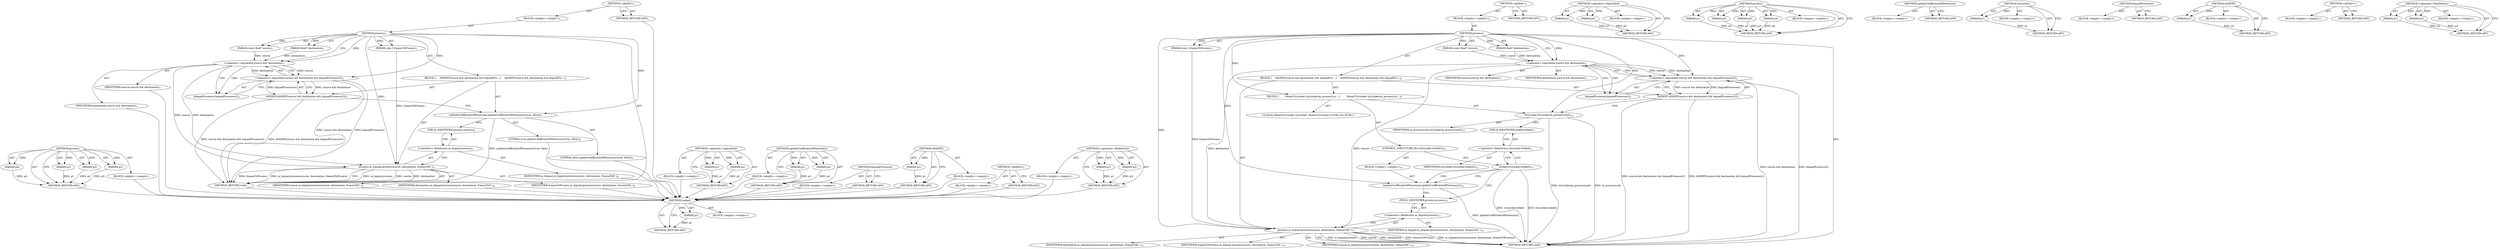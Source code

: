 digraph "&lt;operator&gt;.fieldAccess" {
vulnerable_67 [label=<(METHOD,process)>];
vulnerable_68 [label=<(PARAM,p1)>];
vulnerable_69 [label=<(PARAM,p2)>];
vulnerable_70 [label=<(PARAM,p3)>];
vulnerable_71 [label=<(PARAM,p4)>];
vulnerable_72 [label=<(BLOCK,&lt;empty&gt;,&lt;empty&gt;)>];
vulnerable_73 [label=<(METHOD_RETURN,ANY)>];
vulnerable_6 [label=<(METHOD,&lt;global&gt;)<SUB>1</SUB>>];
vulnerable_7 [label=<(BLOCK,&lt;empty&gt;,&lt;empty&gt;)<SUB>1</SUB>>];
vulnerable_8 [label=<(METHOD,process)<SUB>1</SUB>>];
vulnerable_9 [label=<(PARAM,const float* source)<SUB>1</SUB>>];
vulnerable_10 [label=<(PARAM,float* destination)<SUB>1</SUB>>];
vulnerable_11 [label=<(PARAM,size_t framesToProcess)<SUB>1</SUB>>];
vulnerable_12 [label=<(BLOCK,{
    ASSERT(source &amp;&amp; destination &amp;&amp; biquadPro...,{
    ASSERT(source &amp;&amp; destination &amp;&amp; biquadPro...)<SUB>2</SUB>>];
vulnerable_13 [label=<(ASSERT,ASSERT(source &amp;&amp; destination &amp;&amp; biquadProcessor()))<SUB>3</SUB>>];
vulnerable_14 [label=<(&lt;operator&gt;.logicalAnd,source &amp;&amp; destination &amp;&amp; biquadProcessor())<SUB>3</SUB>>];
vulnerable_15 [label=<(&lt;operator&gt;.logicalAnd,source &amp;&amp; destination)<SUB>3</SUB>>];
vulnerable_16 [label=<(IDENTIFIER,source,source &amp;&amp; destination)<SUB>3</SUB>>];
vulnerable_17 [label=<(IDENTIFIER,destination,source &amp;&amp; destination)<SUB>3</SUB>>];
vulnerable_18 [label=<(biquadProcessor,biquadProcessor())<SUB>3</SUB>>];
vulnerable_19 [label=<(updateCoefficientsIfNecessary,updateCoefficientsIfNecessary(true, false))<SUB>6</SUB>>];
vulnerable_20 [label=<(LITERAL,true,updateCoefficientsIfNecessary(true, false))<SUB>6</SUB>>];
vulnerable_21 [label=<(LITERAL,false,updateCoefficientsIfNecessary(true, false))<SUB>6</SUB>>];
vulnerable_22 [label=<(process,m_biquad.process(source, destination, framesToP...)<SUB>8</SUB>>];
vulnerable_23 [label=<(&lt;operator&gt;.fieldAccess,m_biquad.process)<SUB>8</SUB>>];
vulnerable_24 [label=<(IDENTIFIER,m_biquad,m_biquad.process(source, destination, framesToP...)<SUB>8</SUB>>];
vulnerable_25 [label=<(FIELD_IDENTIFIER,process,process)<SUB>8</SUB>>];
vulnerable_26 [label=<(IDENTIFIER,source,m_biquad.process(source, destination, framesToP...)<SUB>8</SUB>>];
vulnerable_27 [label=<(IDENTIFIER,destination,m_biquad.process(source, destination, framesToP...)<SUB>8</SUB>>];
vulnerable_28 [label=<(IDENTIFIER,framesToProcess,m_biquad.process(source, destination, framesToP...)<SUB>8</SUB>>];
vulnerable_29 [label=<(METHOD_RETURN,void)<SUB>1</SUB>>];
vulnerable_31 [label=<(METHOD_RETURN,ANY)<SUB>1</SUB>>];
vulnerable_54 [label=<(METHOD,&lt;operator&gt;.logicalAnd)>];
vulnerable_55 [label=<(PARAM,p1)>];
vulnerable_56 [label=<(PARAM,p2)>];
vulnerable_57 [label=<(BLOCK,&lt;empty&gt;,&lt;empty&gt;)>];
vulnerable_58 [label=<(METHOD_RETURN,ANY)>];
vulnerable_62 [label=<(METHOD,updateCoefficientsIfNecessary)>];
vulnerable_63 [label=<(PARAM,p1)>];
vulnerable_64 [label=<(PARAM,p2)>];
vulnerable_65 [label=<(BLOCK,&lt;empty&gt;,&lt;empty&gt;)>];
vulnerable_66 [label=<(METHOD_RETURN,ANY)>];
vulnerable_59 [label=<(METHOD,biquadProcessor)>];
vulnerable_60 [label=<(BLOCK,&lt;empty&gt;,&lt;empty&gt;)>];
vulnerable_61 [label=<(METHOD_RETURN,ANY)>];
vulnerable_50 [label=<(METHOD,ASSERT)>];
vulnerable_51 [label=<(PARAM,p1)>];
vulnerable_52 [label=<(BLOCK,&lt;empty&gt;,&lt;empty&gt;)>];
vulnerable_53 [label=<(METHOD_RETURN,ANY)>];
vulnerable_44 [label=<(METHOD,&lt;global&gt;)<SUB>1</SUB>>];
vulnerable_45 [label=<(BLOCK,&lt;empty&gt;,&lt;empty&gt;)>];
vulnerable_46 [label=<(METHOD_RETURN,ANY)>];
vulnerable_74 [label=<(METHOD,&lt;operator&gt;.fieldAccess)>];
vulnerable_75 [label=<(PARAM,p1)>];
vulnerable_76 [label=<(PARAM,p2)>];
vulnerable_77 [label=<(BLOCK,&lt;empty&gt;,&lt;empty&gt;)>];
vulnerable_78 [label=<(METHOD_RETURN,ANY)>];
fixed_74 [label=<(METHOD,locked)>];
fixed_75 [label=<(PARAM,p1)>];
fixed_76 [label=<(BLOCK,&lt;empty&gt;,&lt;empty&gt;)>];
fixed_77 [label=<(METHOD_RETURN,ANY)>];
fixed_6 [label=<(METHOD,&lt;global&gt;)<SUB>1</SUB>>];
fixed_7 [label=<(BLOCK,&lt;empty&gt;,&lt;empty&gt;)<SUB>1</SUB>>];
fixed_8 [label=<(METHOD,process)<SUB>1</SUB>>];
fixed_9 [label=<(PARAM,const float* source)<SUB>1</SUB>>];
fixed_10 [label=<(PARAM,float* destination)<SUB>1</SUB>>];
fixed_11 [label=<(PARAM,size_t framesToProcess)<SUB>1</SUB>>];
fixed_12 [label=<(BLOCK,{
    ASSERT(source &amp;&amp; destination &amp;&amp; biquadPro...,{
    ASSERT(source &amp;&amp; destination &amp;&amp; biquadPro...)<SUB>2</SUB>>];
fixed_13 [label=<(ASSERT,ASSERT(source &amp;&amp; destination &amp;&amp; biquadProcessor()))<SUB>3</SUB>>];
fixed_14 [label=<(&lt;operator&gt;.logicalAnd,source &amp;&amp; destination &amp;&amp; biquadProcessor())<SUB>3</SUB>>];
fixed_15 [label=<(&lt;operator&gt;.logicalAnd,source &amp;&amp; destination)<SUB>3</SUB>>];
fixed_16 [label=<(IDENTIFIER,source,source &amp;&amp; destination)<SUB>3</SUB>>];
fixed_17 [label=<(IDENTIFIER,destination,source &amp;&amp; destination)<SUB>3</SUB>>];
fixed_18 [label=<(biquadProcessor,biquadProcessor())<SUB>3</SUB>>];
fixed_19 [label=<(BLOCK,{
        MutexTryLocker tryLocker(m_processLoc...,{
        MutexTryLocker tryLocker(m_processLoc...)<SUB>9</SUB>>];
fixed_20 [label="<(LOCAL,MutexTryLocker tryLocker: MutexTryLocker)<SUB>10</SUB>>"];
fixed_21 [label=<(tryLocker,tryLocker(m_processLock))<SUB>10</SUB>>];
fixed_22 [label=<(IDENTIFIER,m_processLock,tryLocker(m_processLock))<SUB>10</SUB>>];
fixed_23 [label=<(CONTROL_STRUCTURE,IF,if (tryLocker.locked()))<SUB>11</SUB>>];
fixed_24 [label=<(locked,tryLocker.locked())<SUB>11</SUB>>];
fixed_25 [label=<(&lt;operator&gt;.fieldAccess,tryLocker.locked)<SUB>11</SUB>>];
fixed_26 [label=<(IDENTIFIER,tryLocker,tryLocker.locked())<SUB>11</SUB>>];
fixed_27 [label=<(FIELD_IDENTIFIER,locked,locked)<SUB>11</SUB>>];
fixed_28 [label=<(BLOCK,&lt;empty&gt;,&lt;empty&gt;)<SUB>12</SUB>>];
fixed_29 [label=<(updateCoefficientsIfNecessary,updateCoefficientsIfNecessary())<SUB>12</SUB>>];
fixed_30 [label=<(process,m_biquad.process(source, destination, framesToP...)<SUB>15</SUB>>];
fixed_31 [label=<(&lt;operator&gt;.fieldAccess,m_biquad.process)<SUB>15</SUB>>];
fixed_32 [label=<(IDENTIFIER,m_biquad,m_biquad.process(source, destination, framesToP...)<SUB>15</SUB>>];
fixed_33 [label=<(FIELD_IDENTIFIER,process,process)<SUB>15</SUB>>];
fixed_34 [label=<(IDENTIFIER,source,m_biquad.process(source, destination, framesToP...)<SUB>15</SUB>>];
fixed_35 [label=<(IDENTIFIER,destination,m_biquad.process(source, destination, framesToP...)<SUB>15</SUB>>];
fixed_36 [label=<(IDENTIFIER,framesToProcess,m_biquad.process(source, destination, framesToP...)<SUB>15</SUB>>];
fixed_37 [label=<(METHOD_RETURN,void)<SUB>1</SUB>>];
fixed_39 [label=<(METHOD_RETURN,ANY)<SUB>1</SUB>>];
fixed_62 [label=<(METHOD,&lt;operator&gt;.logicalAnd)>];
fixed_63 [label=<(PARAM,p1)>];
fixed_64 [label=<(PARAM,p2)>];
fixed_65 [label=<(BLOCK,&lt;empty&gt;,&lt;empty&gt;)>];
fixed_66 [label=<(METHOD_RETURN,ANY)>];
fixed_86 [label=<(METHOD,process)>];
fixed_87 [label=<(PARAM,p1)>];
fixed_88 [label=<(PARAM,p2)>];
fixed_89 [label=<(PARAM,p3)>];
fixed_90 [label=<(PARAM,p4)>];
fixed_91 [label=<(BLOCK,&lt;empty&gt;,&lt;empty&gt;)>];
fixed_92 [label=<(METHOD_RETURN,ANY)>];
fixed_83 [label=<(METHOD,updateCoefficientsIfNecessary)>];
fixed_84 [label=<(BLOCK,&lt;empty&gt;,&lt;empty&gt;)>];
fixed_85 [label=<(METHOD_RETURN,ANY)>];
fixed_70 [label=<(METHOD,tryLocker)>];
fixed_71 [label=<(PARAM,p1)>];
fixed_72 [label=<(BLOCK,&lt;empty&gt;,&lt;empty&gt;)>];
fixed_73 [label=<(METHOD_RETURN,ANY)>];
fixed_67 [label=<(METHOD,biquadProcessor)>];
fixed_68 [label=<(BLOCK,&lt;empty&gt;,&lt;empty&gt;)>];
fixed_69 [label=<(METHOD_RETURN,ANY)>];
fixed_58 [label=<(METHOD,ASSERT)>];
fixed_59 [label=<(PARAM,p1)>];
fixed_60 [label=<(BLOCK,&lt;empty&gt;,&lt;empty&gt;)>];
fixed_61 [label=<(METHOD_RETURN,ANY)>];
fixed_52 [label=<(METHOD,&lt;global&gt;)<SUB>1</SUB>>];
fixed_53 [label=<(BLOCK,&lt;empty&gt;,&lt;empty&gt;)>];
fixed_54 [label=<(METHOD_RETURN,ANY)>];
fixed_78 [label=<(METHOD,&lt;operator&gt;.fieldAccess)>];
fixed_79 [label=<(PARAM,p1)>];
fixed_80 [label=<(PARAM,p2)>];
fixed_81 [label=<(BLOCK,&lt;empty&gt;,&lt;empty&gt;)>];
fixed_82 [label=<(METHOD_RETURN,ANY)>];
vulnerable_67 -> vulnerable_68  [key=0, label="AST: "];
vulnerable_67 -> vulnerable_68  [key=1, label="DDG: "];
vulnerable_67 -> vulnerable_72  [key=0, label="AST: "];
vulnerable_67 -> vulnerable_69  [key=0, label="AST: "];
vulnerable_67 -> vulnerable_69  [key=1, label="DDG: "];
vulnerable_67 -> vulnerable_73  [key=0, label="AST: "];
vulnerable_67 -> vulnerable_73  [key=1, label="CFG: "];
vulnerable_67 -> vulnerable_70  [key=0, label="AST: "];
vulnerable_67 -> vulnerable_70  [key=1, label="DDG: "];
vulnerable_67 -> vulnerable_71  [key=0, label="AST: "];
vulnerable_67 -> vulnerable_71  [key=1, label="DDG: "];
vulnerable_68 -> vulnerable_73  [key=0, label="DDG: p1"];
vulnerable_69 -> vulnerable_73  [key=0, label="DDG: p2"];
vulnerable_70 -> vulnerable_73  [key=0, label="DDG: p3"];
vulnerable_71 -> vulnerable_73  [key=0, label="DDG: p4"];
vulnerable_72 -> fixed_74  [key=0];
vulnerable_73 -> fixed_74  [key=0];
vulnerable_6 -> vulnerable_7  [key=0, label="AST: "];
vulnerable_6 -> vulnerable_31  [key=0, label="AST: "];
vulnerable_6 -> vulnerable_31  [key=1, label="CFG: "];
vulnerable_7 -> vulnerable_8  [key=0, label="AST: "];
vulnerable_8 -> vulnerable_9  [key=0, label="AST: "];
vulnerable_8 -> vulnerable_9  [key=1, label="DDG: "];
vulnerable_8 -> vulnerable_10  [key=0, label="AST: "];
vulnerable_8 -> vulnerable_10  [key=1, label="DDG: "];
vulnerable_8 -> vulnerable_11  [key=0, label="AST: "];
vulnerable_8 -> vulnerable_11  [key=1, label="DDG: "];
vulnerable_8 -> vulnerable_12  [key=0, label="AST: "];
vulnerable_8 -> vulnerable_29  [key=0, label="AST: "];
vulnerable_8 -> vulnerable_15  [key=0, label="CFG: "];
vulnerable_8 -> vulnerable_15  [key=1, label="DDG: "];
vulnerable_8 -> vulnerable_19  [key=0, label="DDG: "];
vulnerable_8 -> vulnerable_22  [key=0, label="DDG: "];
vulnerable_8 -> vulnerable_14  [key=0, label="DDG: "];
vulnerable_9 -> vulnerable_15  [key=0, label="DDG: source"];
vulnerable_10 -> vulnerable_15  [key=0, label="DDG: destination"];
vulnerable_11 -> vulnerable_22  [key=0, label="DDG: framesToProcess"];
vulnerable_12 -> vulnerable_13  [key=0, label="AST: "];
vulnerable_12 -> vulnerable_19  [key=0, label="AST: "];
vulnerable_12 -> vulnerable_22  [key=0, label="AST: "];
vulnerable_13 -> vulnerable_14  [key=0, label="AST: "];
vulnerable_13 -> vulnerable_19  [key=0, label="CFG: "];
vulnerable_13 -> vulnerable_29  [key=0, label="DDG: source &amp;&amp; destination &amp;&amp; biquadProcessor()"];
vulnerable_13 -> vulnerable_29  [key=1, label="DDG: ASSERT(source &amp;&amp; destination &amp;&amp; biquadProcessor())"];
vulnerable_14 -> vulnerable_15  [key=0, label="AST: "];
vulnerable_14 -> vulnerable_18  [key=0, label="AST: "];
vulnerable_14 -> vulnerable_13  [key=0, label="CFG: "];
vulnerable_14 -> vulnerable_13  [key=1, label="DDG: source &amp;&amp; destination"];
vulnerable_14 -> vulnerable_13  [key=2, label="DDG: biquadProcessor()"];
vulnerable_14 -> vulnerable_29  [key=0, label="DDG: source &amp;&amp; destination"];
vulnerable_14 -> vulnerable_29  [key=1, label="DDG: biquadProcessor()"];
vulnerable_15 -> vulnerable_16  [key=0, label="AST: "];
vulnerable_15 -> vulnerable_17  [key=0, label="AST: "];
vulnerable_15 -> vulnerable_18  [key=0, label="CFG: "];
vulnerable_15 -> vulnerable_18  [key=1, label="CDG: "];
vulnerable_15 -> vulnerable_14  [key=0, label="CFG: "];
vulnerable_15 -> vulnerable_14  [key=1, label="DDG: source"];
vulnerable_15 -> vulnerable_14  [key=2, label="DDG: destination"];
vulnerable_15 -> vulnerable_22  [key=0, label="DDG: source"];
vulnerable_15 -> vulnerable_22  [key=1, label="DDG: destination"];
vulnerable_16 -> fixed_74  [key=0];
vulnerable_17 -> fixed_74  [key=0];
vulnerable_18 -> vulnerable_14  [key=0, label="CFG: "];
vulnerable_19 -> vulnerable_20  [key=0, label="AST: "];
vulnerable_19 -> vulnerable_21  [key=0, label="AST: "];
vulnerable_19 -> vulnerable_25  [key=0, label="CFG: "];
vulnerable_19 -> vulnerable_29  [key=0, label="DDG: updateCoefficientsIfNecessary(true, false)"];
vulnerable_20 -> fixed_74  [key=0];
vulnerable_21 -> fixed_74  [key=0];
vulnerable_22 -> vulnerable_23  [key=0, label="AST: "];
vulnerable_22 -> vulnerable_26  [key=0, label="AST: "];
vulnerable_22 -> vulnerable_27  [key=0, label="AST: "];
vulnerable_22 -> vulnerable_28  [key=0, label="AST: "];
vulnerable_22 -> vulnerable_29  [key=0, label="CFG: "];
vulnerable_22 -> vulnerable_29  [key=1, label="DDG: m_biquad.process"];
vulnerable_22 -> vulnerable_29  [key=2, label="DDG: source"];
vulnerable_22 -> vulnerable_29  [key=3, label="DDG: destination"];
vulnerable_22 -> vulnerable_29  [key=4, label="DDG: framesToProcess"];
vulnerable_22 -> vulnerable_29  [key=5, label="DDG: m_biquad.process(source, destination, framesToProcess)"];
vulnerable_23 -> vulnerable_24  [key=0, label="AST: "];
vulnerable_23 -> vulnerable_25  [key=0, label="AST: "];
vulnerable_23 -> vulnerable_22  [key=0, label="CFG: "];
vulnerable_24 -> fixed_74  [key=0];
vulnerable_25 -> vulnerable_23  [key=0, label="CFG: "];
vulnerable_26 -> fixed_74  [key=0];
vulnerable_27 -> fixed_74  [key=0];
vulnerable_28 -> fixed_74  [key=0];
vulnerable_29 -> fixed_74  [key=0];
vulnerable_31 -> fixed_74  [key=0];
vulnerable_54 -> vulnerable_55  [key=0, label="AST: "];
vulnerable_54 -> vulnerable_55  [key=1, label="DDG: "];
vulnerable_54 -> vulnerable_57  [key=0, label="AST: "];
vulnerable_54 -> vulnerable_56  [key=0, label="AST: "];
vulnerable_54 -> vulnerable_56  [key=1, label="DDG: "];
vulnerable_54 -> vulnerable_58  [key=0, label="AST: "];
vulnerable_54 -> vulnerable_58  [key=1, label="CFG: "];
vulnerable_55 -> vulnerable_58  [key=0, label="DDG: p1"];
vulnerable_56 -> vulnerable_58  [key=0, label="DDG: p2"];
vulnerable_57 -> fixed_74  [key=0];
vulnerable_58 -> fixed_74  [key=0];
vulnerable_62 -> vulnerable_63  [key=0, label="AST: "];
vulnerable_62 -> vulnerable_63  [key=1, label="DDG: "];
vulnerable_62 -> vulnerable_65  [key=0, label="AST: "];
vulnerable_62 -> vulnerable_64  [key=0, label="AST: "];
vulnerable_62 -> vulnerable_64  [key=1, label="DDG: "];
vulnerable_62 -> vulnerable_66  [key=0, label="AST: "];
vulnerable_62 -> vulnerable_66  [key=1, label="CFG: "];
vulnerable_63 -> vulnerable_66  [key=0, label="DDG: p1"];
vulnerable_64 -> vulnerable_66  [key=0, label="DDG: p2"];
vulnerable_65 -> fixed_74  [key=0];
vulnerable_66 -> fixed_74  [key=0];
vulnerable_59 -> vulnerable_60  [key=0, label="AST: "];
vulnerable_59 -> vulnerable_61  [key=0, label="AST: "];
vulnerable_59 -> vulnerable_61  [key=1, label="CFG: "];
vulnerable_60 -> fixed_74  [key=0];
vulnerable_61 -> fixed_74  [key=0];
vulnerable_50 -> vulnerable_51  [key=0, label="AST: "];
vulnerable_50 -> vulnerable_51  [key=1, label="DDG: "];
vulnerable_50 -> vulnerable_52  [key=0, label="AST: "];
vulnerable_50 -> vulnerable_53  [key=0, label="AST: "];
vulnerable_50 -> vulnerable_53  [key=1, label="CFG: "];
vulnerable_51 -> vulnerable_53  [key=0, label="DDG: p1"];
vulnerable_52 -> fixed_74  [key=0];
vulnerable_53 -> fixed_74  [key=0];
vulnerable_44 -> vulnerable_45  [key=0, label="AST: "];
vulnerable_44 -> vulnerable_46  [key=0, label="AST: "];
vulnerable_44 -> vulnerable_46  [key=1, label="CFG: "];
vulnerable_45 -> fixed_74  [key=0];
vulnerable_46 -> fixed_74  [key=0];
vulnerable_74 -> vulnerable_75  [key=0, label="AST: "];
vulnerable_74 -> vulnerable_75  [key=1, label="DDG: "];
vulnerable_74 -> vulnerable_77  [key=0, label="AST: "];
vulnerable_74 -> vulnerable_76  [key=0, label="AST: "];
vulnerable_74 -> vulnerable_76  [key=1, label="DDG: "];
vulnerable_74 -> vulnerable_78  [key=0, label="AST: "];
vulnerable_74 -> vulnerable_78  [key=1, label="CFG: "];
vulnerable_75 -> vulnerable_78  [key=0, label="DDG: p1"];
vulnerable_76 -> vulnerable_78  [key=0, label="DDG: p2"];
vulnerable_77 -> fixed_74  [key=0];
vulnerable_78 -> fixed_74  [key=0];
fixed_74 -> fixed_75  [key=0, label="AST: "];
fixed_74 -> fixed_75  [key=1, label="DDG: "];
fixed_74 -> fixed_76  [key=0, label="AST: "];
fixed_74 -> fixed_77  [key=0, label="AST: "];
fixed_74 -> fixed_77  [key=1, label="CFG: "];
fixed_75 -> fixed_77  [key=0, label="DDG: p1"];
fixed_6 -> fixed_7  [key=0, label="AST: "];
fixed_6 -> fixed_39  [key=0, label="AST: "];
fixed_6 -> fixed_39  [key=1, label="CFG: "];
fixed_7 -> fixed_8  [key=0, label="AST: "];
fixed_8 -> fixed_9  [key=0, label="AST: "];
fixed_8 -> fixed_9  [key=1, label="DDG: "];
fixed_8 -> fixed_10  [key=0, label="AST: "];
fixed_8 -> fixed_10  [key=1, label="DDG: "];
fixed_8 -> fixed_11  [key=0, label="AST: "];
fixed_8 -> fixed_11  [key=1, label="DDG: "];
fixed_8 -> fixed_12  [key=0, label="AST: "];
fixed_8 -> fixed_37  [key=0, label="AST: "];
fixed_8 -> fixed_15  [key=0, label="CFG: "];
fixed_8 -> fixed_15  [key=1, label="DDG: "];
fixed_8 -> fixed_19  [key=0, label="DDG: "];
fixed_8 -> fixed_30  [key=0, label="DDG: "];
fixed_8 -> fixed_14  [key=0, label="DDG: "];
fixed_8 -> fixed_21  [key=0, label="DDG: "];
fixed_8 -> fixed_29  [key=0, label="DDG: "];
fixed_9 -> fixed_15  [key=0, label="DDG: source"];
fixed_10 -> fixed_15  [key=0, label="DDG: destination"];
fixed_11 -> fixed_30  [key=0, label="DDG: framesToProcess"];
fixed_12 -> fixed_13  [key=0, label="AST: "];
fixed_12 -> fixed_19  [key=0, label="AST: "];
fixed_12 -> fixed_30  [key=0, label="AST: "];
fixed_13 -> fixed_14  [key=0, label="AST: "];
fixed_13 -> fixed_21  [key=0, label="CFG: "];
fixed_13 -> fixed_37  [key=0, label="DDG: source &amp;&amp; destination &amp;&amp; biquadProcessor()"];
fixed_13 -> fixed_37  [key=1, label="DDG: ASSERT(source &amp;&amp; destination &amp;&amp; biquadProcessor())"];
fixed_14 -> fixed_15  [key=0, label="AST: "];
fixed_14 -> fixed_18  [key=0, label="AST: "];
fixed_14 -> fixed_13  [key=0, label="CFG: "];
fixed_14 -> fixed_13  [key=1, label="DDG: source &amp;&amp; destination"];
fixed_14 -> fixed_13  [key=2, label="DDG: biquadProcessor()"];
fixed_14 -> fixed_37  [key=0, label="DDG: source &amp;&amp; destination"];
fixed_14 -> fixed_37  [key=1, label="DDG: biquadProcessor()"];
fixed_15 -> fixed_16  [key=0, label="AST: "];
fixed_15 -> fixed_17  [key=0, label="AST: "];
fixed_15 -> fixed_18  [key=0, label="CFG: "];
fixed_15 -> fixed_18  [key=1, label="CDG: "];
fixed_15 -> fixed_14  [key=0, label="CFG: "];
fixed_15 -> fixed_14  [key=1, label="DDG: source"];
fixed_15 -> fixed_14  [key=2, label="DDG: destination"];
fixed_15 -> fixed_30  [key=0, label="DDG: source"];
fixed_15 -> fixed_30  [key=1, label="DDG: destination"];
fixed_18 -> fixed_14  [key=0, label="CFG: "];
fixed_19 -> fixed_20  [key=0, label="AST: "];
fixed_19 -> fixed_21  [key=0, label="AST: "];
fixed_19 -> fixed_23  [key=0, label="AST: "];
fixed_21 -> fixed_22  [key=0, label="AST: "];
fixed_21 -> fixed_27  [key=0, label="CFG: "];
fixed_21 -> fixed_37  [key=0, label="DDG: tryLocker(m_processLock)"];
fixed_21 -> fixed_37  [key=1, label="DDG: m_processLock"];
fixed_23 -> fixed_24  [key=0, label="AST: "];
fixed_23 -> fixed_28  [key=0, label="AST: "];
fixed_24 -> fixed_25  [key=0, label="AST: "];
fixed_24 -> fixed_29  [key=0, label="CFG: "];
fixed_24 -> fixed_29  [key=1, label="CDG: "];
fixed_24 -> fixed_33  [key=0, label="CFG: "];
fixed_24 -> fixed_37  [key=0, label="DDG: tryLocker.locked"];
fixed_24 -> fixed_37  [key=1, label="DDG: tryLocker.locked()"];
fixed_25 -> fixed_26  [key=0, label="AST: "];
fixed_25 -> fixed_27  [key=0, label="AST: "];
fixed_25 -> fixed_24  [key=0, label="CFG: "];
fixed_27 -> fixed_25  [key=0, label="CFG: "];
fixed_28 -> fixed_29  [key=0, label="AST: "];
fixed_29 -> fixed_33  [key=0, label="CFG: "];
fixed_29 -> fixed_37  [key=0, label="DDG: updateCoefficientsIfNecessary()"];
fixed_30 -> fixed_31  [key=0, label="AST: "];
fixed_30 -> fixed_34  [key=0, label="AST: "];
fixed_30 -> fixed_35  [key=0, label="AST: "];
fixed_30 -> fixed_36  [key=0, label="AST: "];
fixed_30 -> fixed_37  [key=0, label="CFG: "];
fixed_30 -> fixed_37  [key=1, label="DDG: m_biquad.process"];
fixed_30 -> fixed_37  [key=2, label="DDG: source"];
fixed_30 -> fixed_37  [key=3, label="DDG: destination"];
fixed_30 -> fixed_37  [key=4, label="DDG: framesToProcess"];
fixed_30 -> fixed_37  [key=5, label="DDG: m_biquad.process(source, destination, framesToProcess)"];
fixed_31 -> fixed_32  [key=0, label="AST: "];
fixed_31 -> fixed_33  [key=0, label="AST: "];
fixed_31 -> fixed_30  [key=0, label="CFG: "];
fixed_33 -> fixed_31  [key=0, label="CFG: "];
fixed_62 -> fixed_63  [key=0, label="AST: "];
fixed_62 -> fixed_63  [key=1, label="DDG: "];
fixed_62 -> fixed_65  [key=0, label="AST: "];
fixed_62 -> fixed_64  [key=0, label="AST: "];
fixed_62 -> fixed_64  [key=1, label="DDG: "];
fixed_62 -> fixed_66  [key=0, label="AST: "];
fixed_62 -> fixed_66  [key=1, label="CFG: "];
fixed_63 -> fixed_66  [key=0, label="DDG: p1"];
fixed_64 -> fixed_66  [key=0, label="DDG: p2"];
fixed_86 -> fixed_87  [key=0, label="AST: "];
fixed_86 -> fixed_87  [key=1, label="DDG: "];
fixed_86 -> fixed_91  [key=0, label="AST: "];
fixed_86 -> fixed_88  [key=0, label="AST: "];
fixed_86 -> fixed_88  [key=1, label="DDG: "];
fixed_86 -> fixed_92  [key=0, label="AST: "];
fixed_86 -> fixed_92  [key=1, label="CFG: "];
fixed_86 -> fixed_89  [key=0, label="AST: "];
fixed_86 -> fixed_89  [key=1, label="DDG: "];
fixed_86 -> fixed_90  [key=0, label="AST: "];
fixed_86 -> fixed_90  [key=1, label="DDG: "];
fixed_87 -> fixed_92  [key=0, label="DDG: p1"];
fixed_88 -> fixed_92  [key=0, label="DDG: p2"];
fixed_89 -> fixed_92  [key=0, label="DDG: p3"];
fixed_90 -> fixed_92  [key=0, label="DDG: p4"];
fixed_83 -> fixed_84  [key=0, label="AST: "];
fixed_83 -> fixed_85  [key=0, label="AST: "];
fixed_83 -> fixed_85  [key=1, label="CFG: "];
fixed_70 -> fixed_71  [key=0, label="AST: "];
fixed_70 -> fixed_71  [key=1, label="DDG: "];
fixed_70 -> fixed_72  [key=0, label="AST: "];
fixed_70 -> fixed_73  [key=0, label="AST: "];
fixed_70 -> fixed_73  [key=1, label="CFG: "];
fixed_71 -> fixed_73  [key=0, label="DDG: p1"];
fixed_67 -> fixed_68  [key=0, label="AST: "];
fixed_67 -> fixed_69  [key=0, label="AST: "];
fixed_67 -> fixed_69  [key=1, label="CFG: "];
fixed_58 -> fixed_59  [key=0, label="AST: "];
fixed_58 -> fixed_59  [key=1, label="DDG: "];
fixed_58 -> fixed_60  [key=0, label="AST: "];
fixed_58 -> fixed_61  [key=0, label="AST: "];
fixed_58 -> fixed_61  [key=1, label="CFG: "];
fixed_59 -> fixed_61  [key=0, label="DDG: p1"];
fixed_52 -> fixed_53  [key=0, label="AST: "];
fixed_52 -> fixed_54  [key=0, label="AST: "];
fixed_52 -> fixed_54  [key=1, label="CFG: "];
fixed_78 -> fixed_79  [key=0, label="AST: "];
fixed_78 -> fixed_79  [key=1, label="DDG: "];
fixed_78 -> fixed_81  [key=0, label="AST: "];
fixed_78 -> fixed_80  [key=0, label="AST: "];
fixed_78 -> fixed_80  [key=1, label="DDG: "];
fixed_78 -> fixed_82  [key=0, label="AST: "];
fixed_78 -> fixed_82  [key=1, label="CFG: "];
fixed_79 -> fixed_82  [key=0, label="DDG: p1"];
fixed_80 -> fixed_82  [key=0, label="DDG: p2"];
}
